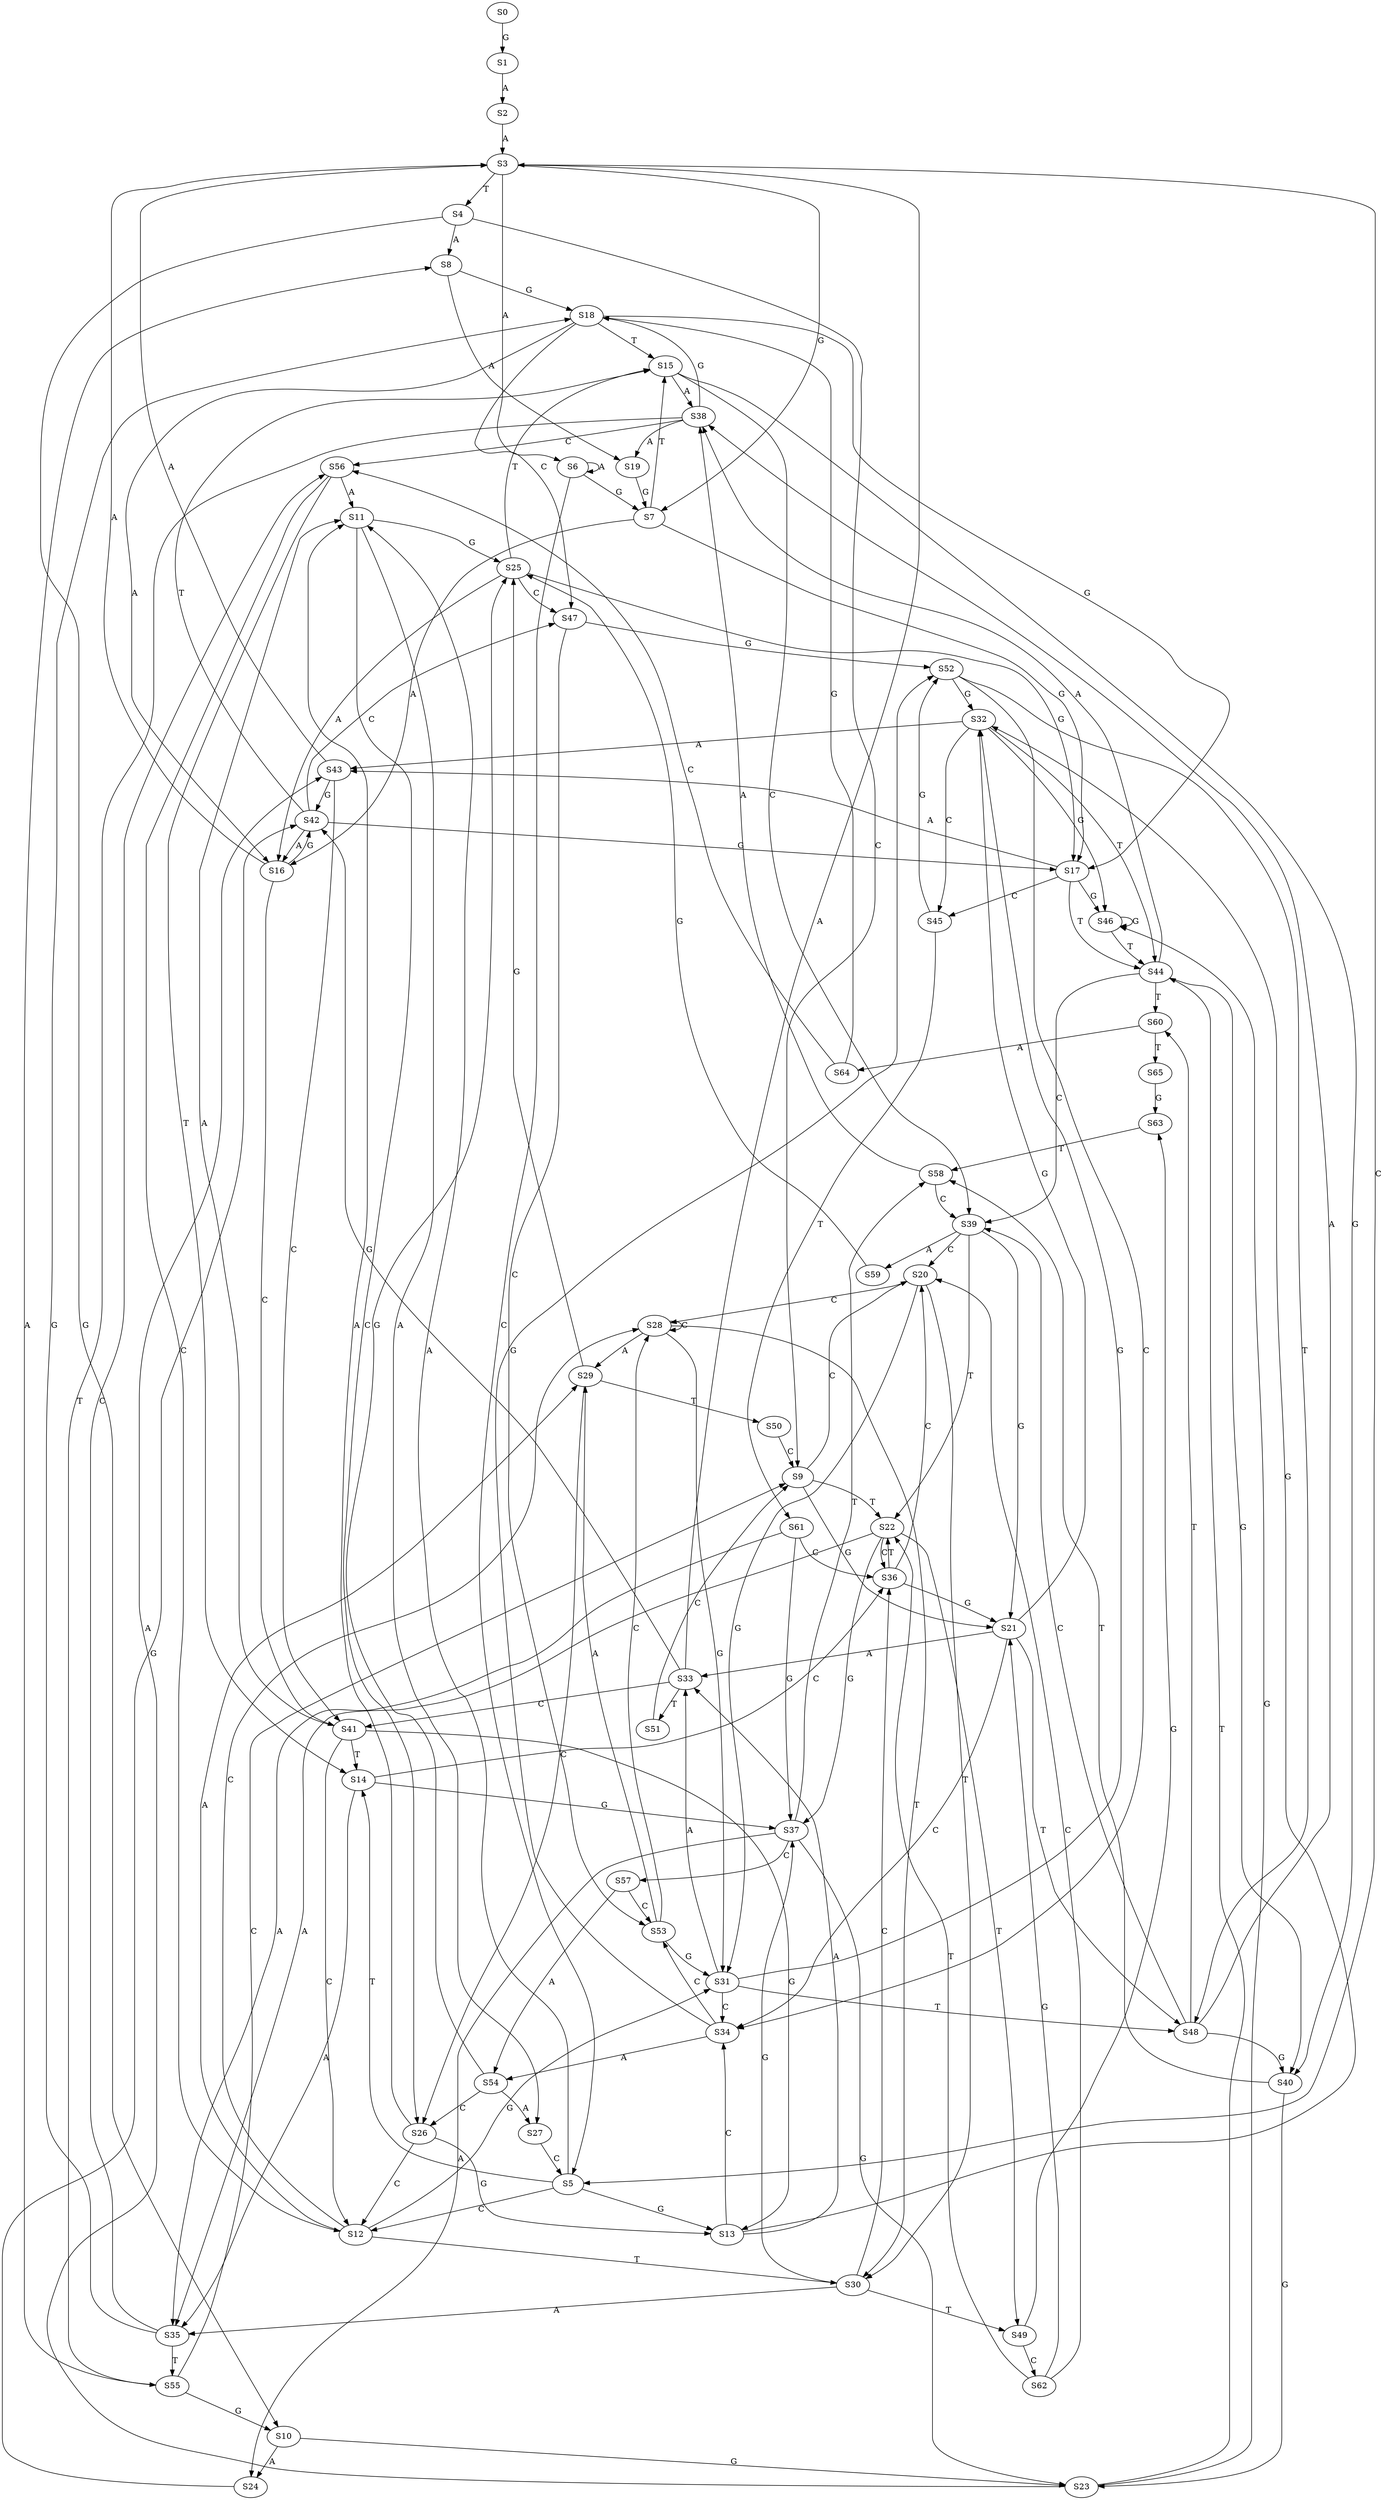 strict digraph  {
	S0 -> S1 [ label = G ];
	S1 -> S2 [ label = A ];
	S2 -> S3 [ label = A ];
	S3 -> S4 [ label = T ];
	S3 -> S5 [ label = C ];
	S3 -> S6 [ label = A ];
	S3 -> S7 [ label = G ];
	S4 -> S8 [ label = A ];
	S4 -> S9 [ label = C ];
	S4 -> S10 [ label = G ];
	S5 -> S11 [ label = A ];
	S5 -> S12 [ label = C ];
	S5 -> S13 [ label = G ];
	S5 -> S14 [ label = T ];
	S6 -> S7 [ label = G ];
	S6 -> S5 [ label = C ];
	S6 -> S6 [ label = A ];
	S7 -> S15 [ label = T ];
	S7 -> S16 [ label = A ];
	S7 -> S17 [ label = G ];
	S8 -> S18 [ label = G ];
	S8 -> S19 [ label = A ];
	S9 -> S20 [ label = C ];
	S9 -> S21 [ label = G ];
	S9 -> S22 [ label = T ];
	S10 -> S23 [ label = G ];
	S10 -> S24 [ label = A ];
	S11 -> S25 [ label = G ];
	S11 -> S26 [ label = C ];
	S11 -> S27 [ label = A ];
	S12 -> S28 [ label = C ];
	S12 -> S29 [ label = A ];
	S12 -> S30 [ label = T ];
	S12 -> S31 [ label = G ];
	S13 -> S32 [ label = G ];
	S13 -> S33 [ label = A ];
	S13 -> S34 [ label = C ];
	S14 -> S35 [ label = A ];
	S14 -> S36 [ label = C ];
	S14 -> S37 [ label = G ];
	S15 -> S38 [ label = A ];
	S15 -> S39 [ label = C ];
	S15 -> S40 [ label = G ];
	S16 -> S3 [ label = A ];
	S16 -> S41 [ label = C ];
	S16 -> S42 [ label = G ];
	S17 -> S43 [ label = A ];
	S17 -> S44 [ label = T ];
	S17 -> S45 [ label = C ];
	S17 -> S46 [ label = G ];
	S18 -> S15 [ label = T ];
	S18 -> S16 [ label = A ];
	S18 -> S47 [ label = C ];
	S18 -> S17 [ label = G ];
	S19 -> S7 [ label = G ];
	S20 -> S28 [ label = C ];
	S20 -> S30 [ label = T ];
	S20 -> S31 [ label = G ];
	S21 -> S32 [ label = G ];
	S21 -> S48 [ label = T ];
	S21 -> S34 [ label = C ];
	S21 -> S33 [ label = A ];
	S22 -> S37 [ label = G ];
	S22 -> S36 [ label = C ];
	S22 -> S35 [ label = A ];
	S22 -> S49 [ label = T ];
	S23 -> S44 [ label = T ];
	S23 -> S46 [ label = G ];
	S23 -> S43 [ label = A ];
	S24 -> S42 [ label = G ];
	S25 -> S17 [ label = G ];
	S25 -> S15 [ label = T ];
	S25 -> S16 [ label = A ];
	S25 -> S47 [ label = C ];
	S26 -> S12 [ label = C ];
	S26 -> S11 [ label = A ];
	S26 -> S13 [ label = G ];
	S27 -> S5 [ label = C ];
	S28 -> S31 [ label = G ];
	S28 -> S28 [ label = C ];
	S28 -> S29 [ label = A ];
	S28 -> S30 [ label = T ];
	S29 -> S25 [ label = G ];
	S29 -> S50 [ label = T ];
	S29 -> S26 [ label = C ];
	S30 -> S35 [ label = A ];
	S30 -> S37 [ label = G ];
	S30 -> S36 [ label = C ];
	S30 -> S49 [ label = T ];
	S31 -> S33 [ label = A ];
	S31 -> S32 [ label = G ];
	S31 -> S48 [ label = T ];
	S31 -> S34 [ label = C ];
	S32 -> S43 [ label = A ];
	S32 -> S46 [ label = G ];
	S32 -> S45 [ label = C ];
	S32 -> S44 [ label = T ];
	S33 -> S3 [ label = A ];
	S33 -> S41 [ label = C ];
	S33 -> S42 [ label = G ];
	S33 -> S51 [ label = T ];
	S34 -> S52 [ label = G ];
	S34 -> S53 [ label = C ];
	S34 -> S54 [ label = A ];
	S35 -> S18 [ label = G ];
	S35 -> S55 [ label = T ];
	S35 -> S56 [ label = C ];
	S36 -> S22 [ label = T ];
	S36 -> S21 [ label = G ];
	S36 -> S20 [ label = C ];
	S37 -> S24 [ label = A ];
	S37 -> S57 [ label = C ];
	S37 -> S58 [ label = T ];
	S37 -> S23 [ label = G ];
	S38 -> S55 [ label = T ];
	S38 -> S18 [ label = G ];
	S38 -> S19 [ label = A ];
	S38 -> S56 [ label = C ];
	S39 -> S22 [ label = T ];
	S39 -> S21 [ label = G ];
	S39 -> S59 [ label = A ];
	S39 -> S20 [ label = C ];
	S40 -> S58 [ label = T ];
	S40 -> S23 [ label = G ];
	S41 -> S14 [ label = T ];
	S41 -> S13 [ label = G ];
	S41 -> S12 [ label = C ];
	S41 -> S11 [ label = A ];
	S42 -> S15 [ label = T ];
	S42 -> S16 [ label = A ];
	S42 -> S17 [ label = G ];
	S42 -> S47 [ label = C ];
	S43 -> S3 [ label = A ];
	S43 -> S41 [ label = C ];
	S43 -> S42 [ label = G ];
	S44 -> S38 [ label = A ];
	S44 -> S40 [ label = G ];
	S44 -> S60 [ label = T ];
	S44 -> S39 [ label = C ];
	S45 -> S61 [ label = T ];
	S45 -> S52 [ label = G ];
	S46 -> S44 [ label = T ];
	S46 -> S46 [ label = G ];
	S47 -> S53 [ label = C ];
	S47 -> S52 [ label = G ];
	S48 -> S39 [ label = C ];
	S48 -> S38 [ label = A ];
	S48 -> S40 [ label = G ];
	S48 -> S60 [ label = T ];
	S49 -> S62 [ label = C ];
	S49 -> S63 [ label = G ];
	S50 -> S9 [ label = C ];
	S51 -> S9 [ label = C ];
	S52 -> S32 [ label = G ];
	S52 -> S34 [ label = C ];
	S52 -> S48 [ label = T ];
	S53 -> S31 [ label = G ];
	S53 -> S29 [ label = A ];
	S53 -> S28 [ label = C ];
	S54 -> S25 [ label = G ];
	S54 -> S27 [ label = A ];
	S54 -> S26 [ label = C ];
	S55 -> S9 [ label = C ];
	S55 -> S8 [ label = A ];
	S55 -> S10 [ label = G ];
	S56 -> S12 [ label = C ];
	S56 -> S14 [ label = T ];
	S56 -> S11 [ label = A ];
	S57 -> S53 [ label = C ];
	S57 -> S54 [ label = A ];
	S58 -> S39 [ label = C ];
	S58 -> S38 [ label = A ];
	S59 -> S25 [ label = G ];
	S60 -> S64 [ label = A ];
	S60 -> S65 [ label = T ];
	S61 -> S35 [ label = A ];
	S61 -> S36 [ label = C ];
	S61 -> S37 [ label = G ];
	S62 -> S22 [ label = T ];
	S62 -> S20 [ label = C ];
	S62 -> S21 [ label = G ];
	S63 -> S58 [ label = T ];
	S64 -> S56 [ label = C ];
	S64 -> S18 [ label = G ];
	S65 -> S63 [ label = G ];
}

